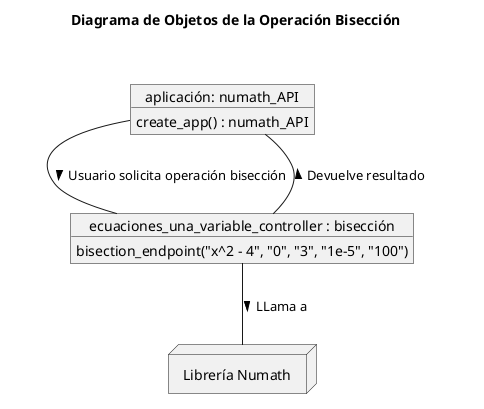 @startuml

skinparam packageBorderColor white
skinparam packageBackgroundColor white

title Diagrama de Objetos de la Operación Bisección

package " " {
  object "aplicación: numath_API" as flask_app {
    create_app() : numath_API
  }
  
  object "ecuaciones_una_variable_controller : bisección" as operaciones {
    bisection_endpoint("x^2 - 4", "0", "3", "1e-5", "100")
  }
}

node "Librería Numath" as PyLibrary {
}

flask_app -- operaciones: "Usuario solicita operación bisección >"
operaciones -- PyLibrary : "LLama a >"
operaciones -- flask_app : "Devuelve resultado >"

@enduml
